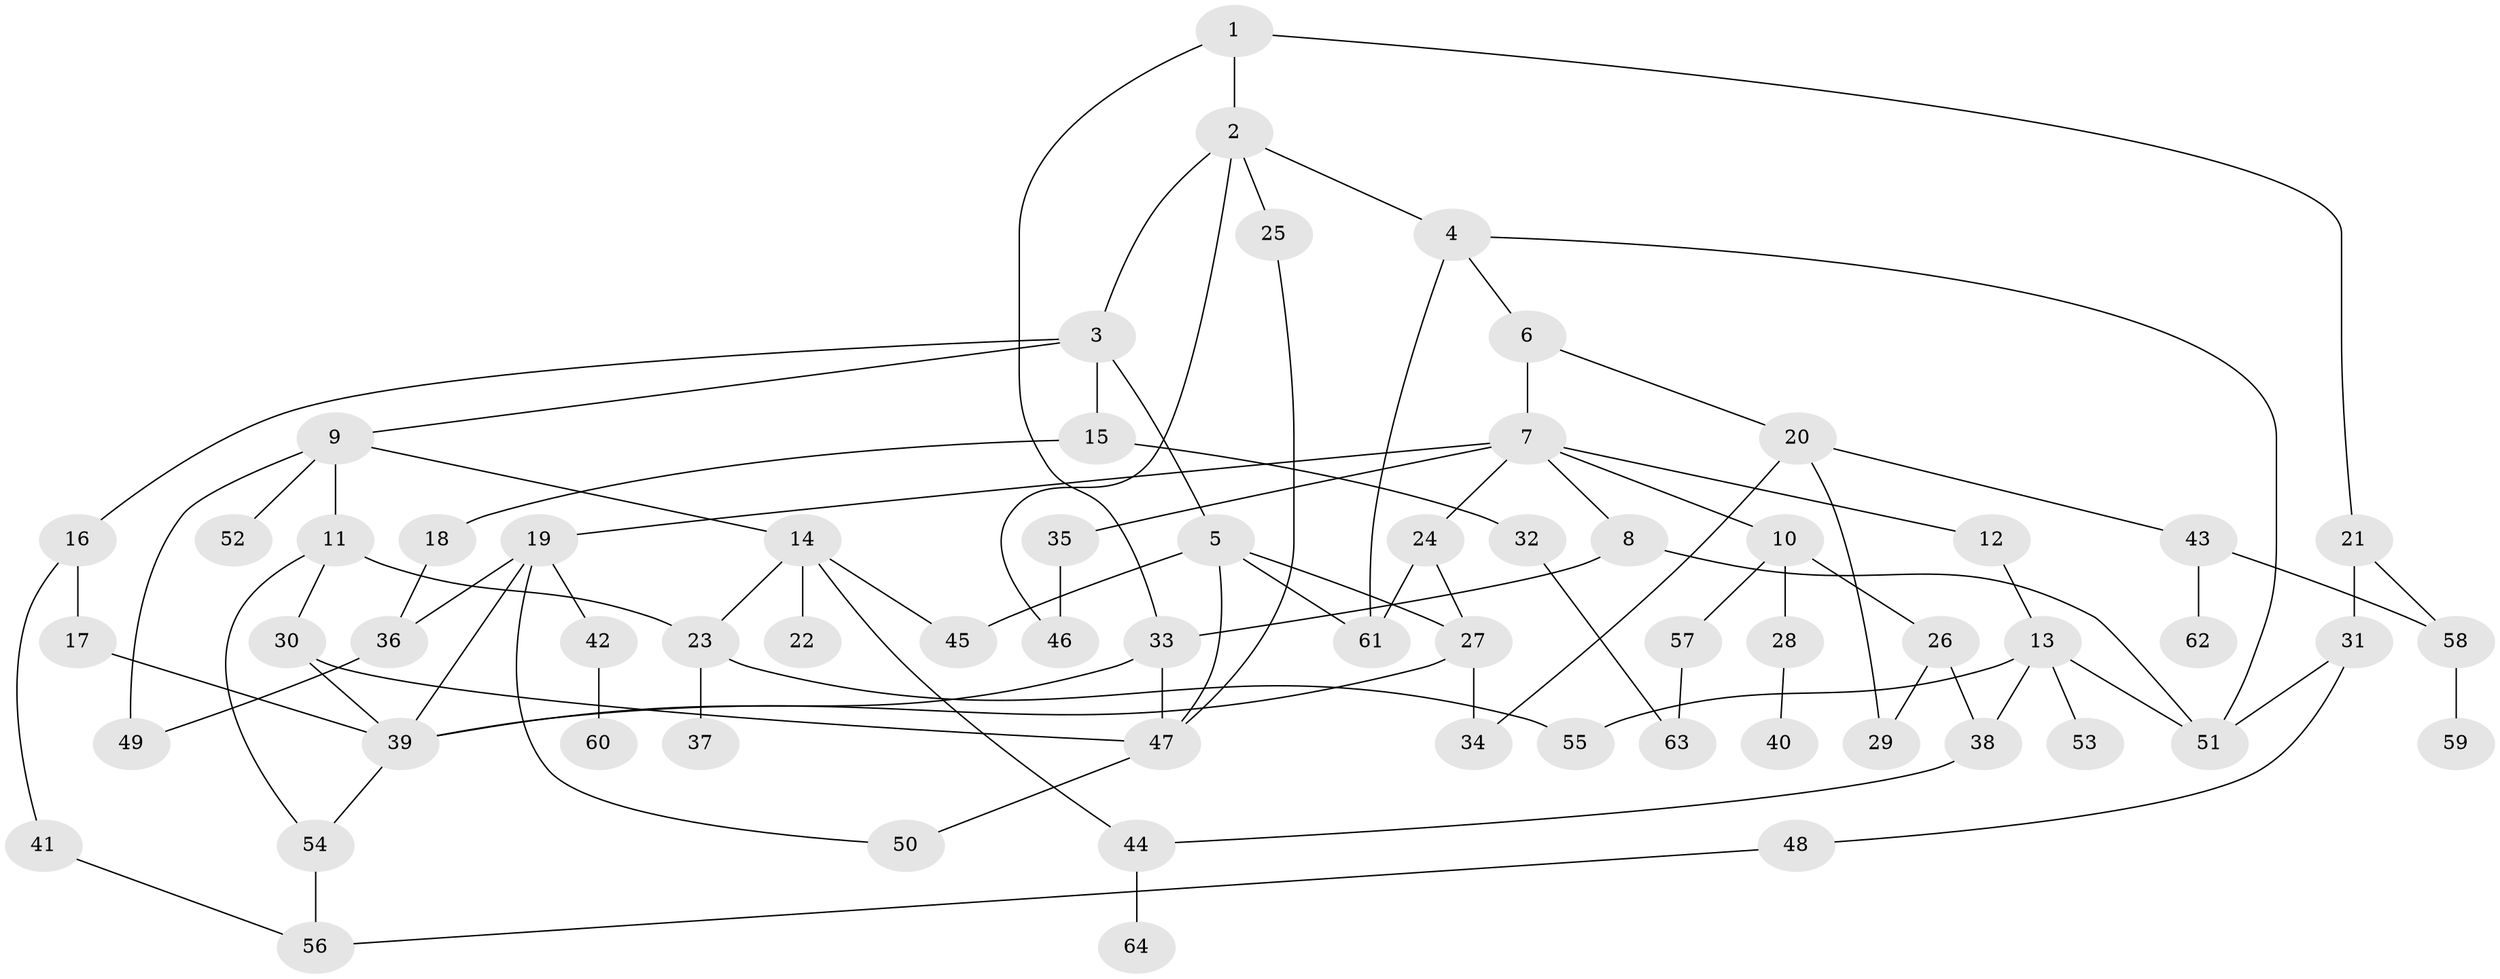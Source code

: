 // Generated by graph-tools (version 1.1) at 2025/10/02/27/25 16:10:53]
// undirected, 64 vertices, 93 edges
graph export_dot {
graph [start="1"]
  node [color=gray90,style=filled];
  1;
  2;
  3;
  4;
  5;
  6;
  7;
  8;
  9;
  10;
  11;
  12;
  13;
  14;
  15;
  16;
  17;
  18;
  19;
  20;
  21;
  22;
  23;
  24;
  25;
  26;
  27;
  28;
  29;
  30;
  31;
  32;
  33;
  34;
  35;
  36;
  37;
  38;
  39;
  40;
  41;
  42;
  43;
  44;
  45;
  46;
  47;
  48;
  49;
  50;
  51;
  52;
  53;
  54;
  55;
  56;
  57;
  58;
  59;
  60;
  61;
  62;
  63;
  64;
  1 -- 2;
  1 -- 21;
  1 -- 33;
  2 -- 3;
  2 -- 4;
  2 -- 25;
  2 -- 46;
  3 -- 5;
  3 -- 9;
  3 -- 15;
  3 -- 16;
  4 -- 6;
  4 -- 61;
  4 -- 51;
  5 -- 27;
  5 -- 45;
  5 -- 47;
  5 -- 61;
  6 -- 7;
  6 -- 20;
  7 -- 8;
  7 -- 10;
  7 -- 12;
  7 -- 19;
  7 -- 24;
  7 -- 35;
  8 -- 33;
  8 -- 51;
  9 -- 11;
  9 -- 14;
  9 -- 52;
  9 -- 49;
  10 -- 26;
  10 -- 28;
  10 -- 57;
  11 -- 30;
  11 -- 54;
  11 -- 23;
  12 -- 13;
  13 -- 38;
  13 -- 53;
  13 -- 55;
  13 -- 51;
  14 -- 22;
  14 -- 23;
  14 -- 45;
  14 -- 44;
  15 -- 18;
  15 -- 32;
  16 -- 17;
  16 -- 41;
  17 -- 39;
  18 -- 36;
  19 -- 39;
  19 -- 42;
  19 -- 50;
  19 -- 36;
  20 -- 34;
  20 -- 43;
  20 -- 29;
  21 -- 31;
  21 -- 58;
  23 -- 37;
  23 -- 55;
  24 -- 61;
  24 -- 27;
  25 -- 47;
  26 -- 29;
  26 -- 38;
  27 -- 39;
  27 -- 34;
  28 -- 40;
  30 -- 47;
  30 -- 39;
  31 -- 48;
  31 -- 51;
  32 -- 63;
  33 -- 47;
  33 -- 39;
  35 -- 46;
  36 -- 49;
  38 -- 44;
  39 -- 54;
  41 -- 56;
  42 -- 60;
  43 -- 62;
  43 -- 58;
  44 -- 64;
  47 -- 50;
  48 -- 56;
  54 -- 56;
  57 -- 63;
  58 -- 59;
}
